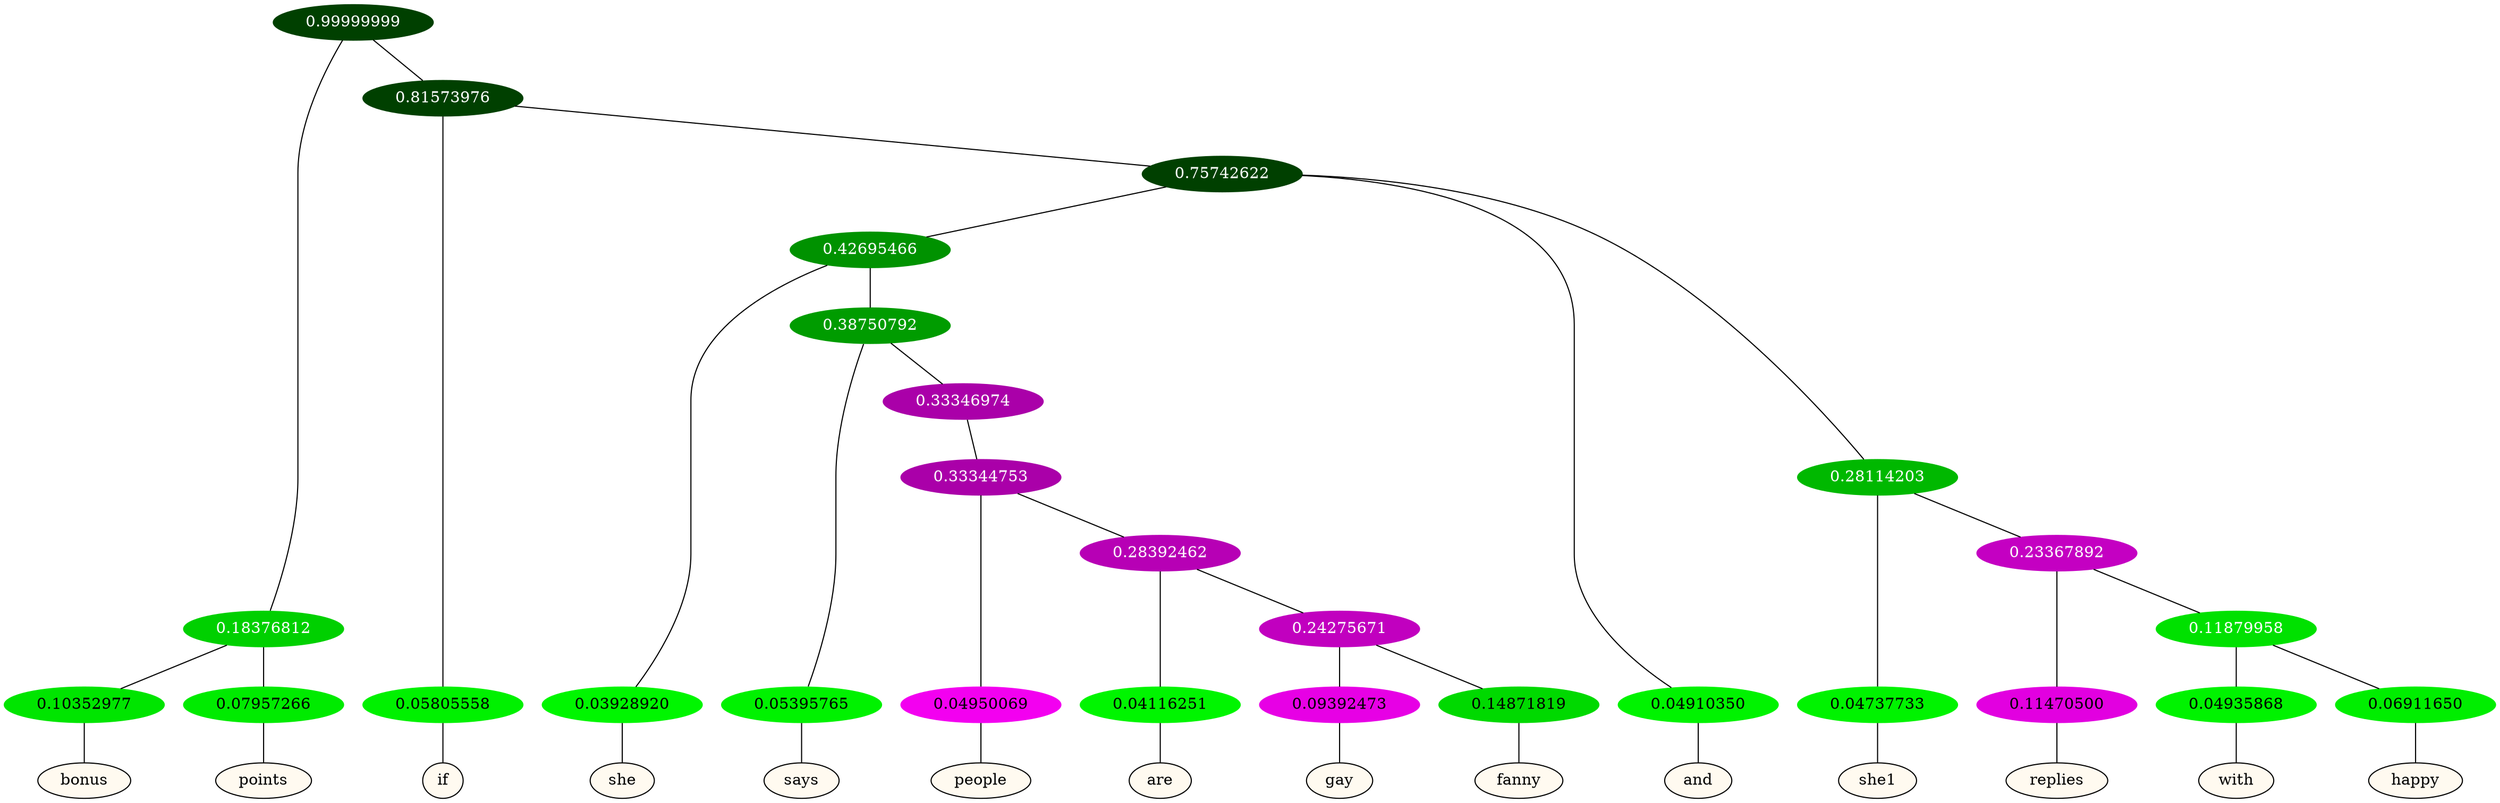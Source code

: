 graph {
	node [format=png height=0.15 nodesep=0.001 ordering=out overlap=prism overlap_scaling=0.01 ranksep=0.001 ratio=0.2 style=filled width=0.15]
	{
		rank=same
		a_w_3 [label=bonus color=black fillcolor=floralwhite style="filled,solid"]
		a_w_4 [label=points color=black fillcolor=floralwhite style="filled,solid"]
		a_w_5 [label=if color=black fillcolor=floralwhite style="filled,solid"]
		a_w_10 [label=she color=black fillcolor=floralwhite style="filled,solid"]
		a_w_14 [label=says color=black fillcolor=floralwhite style="filled,solid"]
		a_w_21 [label=people color=black fillcolor=floralwhite style="filled,solid"]
		a_w_23 [label=are color=black fillcolor=floralwhite style="filled,solid"]
		a_w_25 [label=gay color=black fillcolor=floralwhite style="filled,solid"]
		a_w_26 [label=fanny color=black fillcolor=floralwhite style="filled,solid"]
		a_w_8 [label=and color=black fillcolor=floralwhite style="filled,solid"]
		a_w_12 [label=she1 color=black fillcolor=floralwhite style="filled,solid"]
		a_w_16 [label=replies color=black fillcolor=floralwhite style="filled,solid"]
		a_w_19 [label=with color=black fillcolor=floralwhite style="filled,solid"]
		a_w_20 [label=happy color=black fillcolor=floralwhite style="filled,solid"]
	}
	a_n_3 -- a_w_3
	a_n_4 -- a_w_4
	a_n_5 -- a_w_5
	a_n_10 -- a_w_10
	a_n_14 -- a_w_14
	a_n_21 -- a_w_21
	a_n_23 -- a_w_23
	a_n_25 -- a_w_25
	a_n_26 -- a_w_26
	a_n_8 -- a_w_8
	a_n_12 -- a_w_12
	a_n_16 -- a_w_16
	a_n_19 -- a_w_19
	a_n_20 -- a_w_20
	{
		rank=same
		a_n_3 [label=0.10352977 color="0.334 1.000 0.896" fontcolor=black]
		a_n_4 [label=0.07957266 color="0.334 1.000 0.920" fontcolor=black]
		a_n_5 [label=0.05805558 color="0.334 1.000 0.942" fontcolor=black]
		a_n_10 [label=0.03928920 color="0.334 1.000 0.961" fontcolor=black]
		a_n_14 [label=0.05395765 color="0.334 1.000 0.946" fontcolor=black]
		a_n_21 [label=0.04950069 color="0.835 1.000 0.950" fontcolor=black]
		a_n_23 [label=0.04116251 color="0.334 1.000 0.959" fontcolor=black]
		a_n_25 [label=0.09392473 color="0.835 1.000 0.906" fontcolor=black]
		a_n_26 [label=0.14871819 color="0.334 1.000 0.851" fontcolor=black]
		a_n_8 [label=0.04910350 color="0.334 1.000 0.951" fontcolor=black]
		a_n_12 [label=0.04737733 color="0.334 1.000 0.953" fontcolor=black]
		a_n_16 [label=0.11470500 color="0.835 1.000 0.885" fontcolor=black]
		a_n_19 [label=0.04935868 color="0.334 1.000 0.951" fontcolor=black]
		a_n_20 [label=0.06911650 color="0.334 1.000 0.931" fontcolor=black]
	}
	a_n_0 [label=0.99999999 color="0.334 1.000 0.250" fontcolor=grey99]
	a_n_1 [label=0.18376812 color="0.334 1.000 0.816" fontcolor=grey99]
	a_n_0 -- a_n_1
	a_n_2 [label=0.81573976 color="0.334 1.000 0.250" fontcolor=grey99]
	a_n_0 -- a_n_2
	a_n_1 -- a_n_3
	a_n_1 -- a_n_4
	a_n_2 -- a_n_5
	a_n_6 [label=0.75742622 color="0.334 1.000 0.250" fontcolor=grey99]
	a_n_2 -- a_n_6
	a_n_7 [label=0.42695466 color="0.334 1.000 0.573" fontcolor=grey99]
	a_n_6 -- a_n_7
	a_n_6 -- a_n_8
	a_n_9 [label=0.28114203 color="0.334 1.000 0.719" fontcolor=grey99]
	a_n_6 -- a_n_9
	a_n_7 -- a_n_10
	a_n_11 [label=0.38750792 color="0.334 1.000 0.612" fontcolor=grey99]
	a_n_7 -- a_n_11
	a_n_9 -- a_n_12
	a_n_13 [label=0.23367892 color="0.835 1.000 0.766" fontcolor=grey99]
	a_n_9 -- a_n_13
	a_n_11 -- a_n_14
	a_n_15 [label=0.33346974 color="0.835 1.000 0.667" fontcolor=grey99]
	a_n_11 -- a_n_15
	a_n_13 -- a_n_16
	a_n_17 [label=0.11879958 color="0.334 1.000 0.881" fontcolor=grey99]
	a_n_13 -- a_n_17
	a_n_18 [label=0.33344753 color="0.835 1.000 0.667" fontcolor=grey99]
	a_n_15 -- a_n_18
	a_n_17 -- a_n_19
	a_n_17 -- a_n_20
	a_n_18 -- a_n_21
	a_n_22 [label=0.28392462 color="0.835 1.000 0.716" fontcolor=grey99]
	a_n_18 -- a_n_22
	a_n_22 -- a_n_23
	a_n_24 [label=0.24275671 color="0.835 1.000 0.757" fontcolor=grey99]
	a_n_22 -- a_n_24
	a_n_24 -- a_n_25
	a_n_24 -- a_n_26
}
